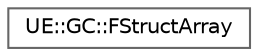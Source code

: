 digraph "Graphical Class Hierarchy"
{
 // INTERACTIVE_SVG=YES
 // LATEX_PDF_SIZE
  bgcolor="transparent";
  edge [fontname=Helvetica,fontsize=10,labelfontname=Helvetica,labelfontsize=10];
  node [fontname=Helvetica,fontsize=10,shape=box,height=0.2,width=0.4];
  rankdir="LR";
  Node0 [id="Node000000",label="UE::GC::FStructArray",height=0.2,width=0.4,color="grey40", fillcolor="white", style="filled",URL="$dc/dad/structUE_1_1GC_1_1FStructArray.html",tooltip=" "];
}
